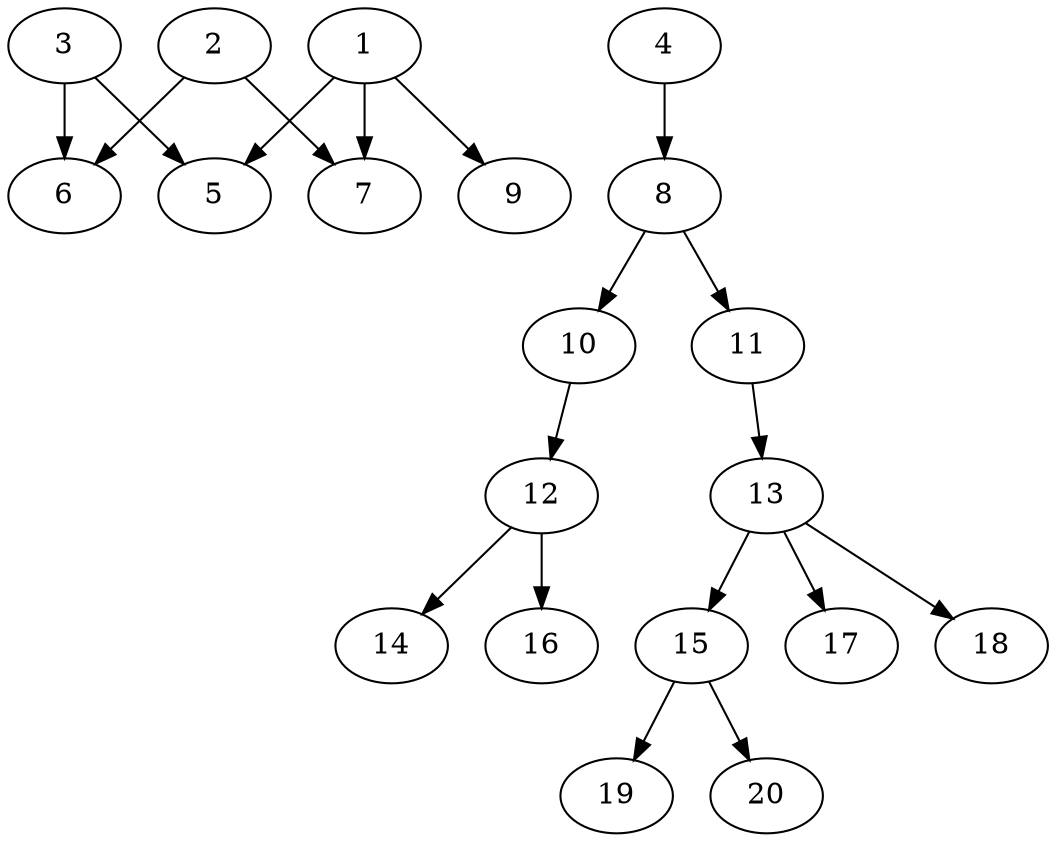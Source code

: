 // DAG automatically generated by daggen at Sat Jul 27 15:37:47 2019
// ./daggen --dot -n 20 --ccr 0.5 --fat 0.5 --regular 0.5 --density 0.4 --mindata 5242880 --maxdata 52428800 
digraph G {
  1 [size="97394688", alpha="0.11", expect_size="48697344"] 
  1 -> 5 [size ="48697344"]
  1 -> 7 [size ="48697344"]
  1 -> 9 [size ="48697344"]
  2 [size="101509120", alpha="0.10", expect_size="50754560"] 
  2 -> 6 [size ="50754560"]
  2 -> 7 [size ="50754560"]
  3 [size="99981312", alpha="0.02", expect_size="49990656"] 
  3 -> 5 [size ="49990656"]
  3 -> 6 [size ="49990656"]
  4 [size="80001024", alpha="0.02", expect_size="40000512"] 
  4 -> 8 [size ="40000512"]
  5 [size="81932288", alpha="0.10", expect_size="40966144"] 
  6 [size="60657664", alpha="0.05", expect_size="30328832"] 
  7 [size="35358720", alpha="0.02", expect_size="17679360"] 
  8 [size="38440960", alpha="0.07", expect_size="19220480"] 
  8 -> 10 [size ="19220480"]
  8 -> 11 [size ="19220480"]
  9 [size="46532608", alpha="0.03", expect_size="23266304"] 
  10 [size="63082496", alpha="0.01", expect_size="31541248"] 
  10 -> 12 [size ="31541248"]
  11 [size="82292736", alpha="0.13", expect_size="41146368"] 
  11 -> 13 [size ="41146368"]
  12 [size="40017920", alpha="0.04", expect_size="20008960"] 
  12 -> 14 [size ="20008960"]
  12 -> 16 [size ="20008960"]
  13 [size="89358336", alpha="0.01", expect_size="44679168"] 
  13 -> 15 [size ="44679168"]
  13 -> 17 [size ="44679168"]
  13 -> 18 [size ="44679168"]
  14 [size="97021952", alpha="0.20", expect_size="48510976"] 
  15 [size="12171264", alpha="0.18", expect_size="6085632"] 
  15 -> 19 [size ="6085632"]
  15 -> 20 [size ="6085632"]
  16 [size="57452544", alpha="0.19", expect_size="28726272"] 
  17 [size="80490496", alpha="0.14", expect_size="40245248"] 
  18 [size="92022784", alpha="0.17", expect_size="46011392"] 
  19 [size="29847552", alpha="0.12", expect_size="14923776"] 
  20 [size="46331904", alpha="0.06", expect_size="23165952"] 
}
